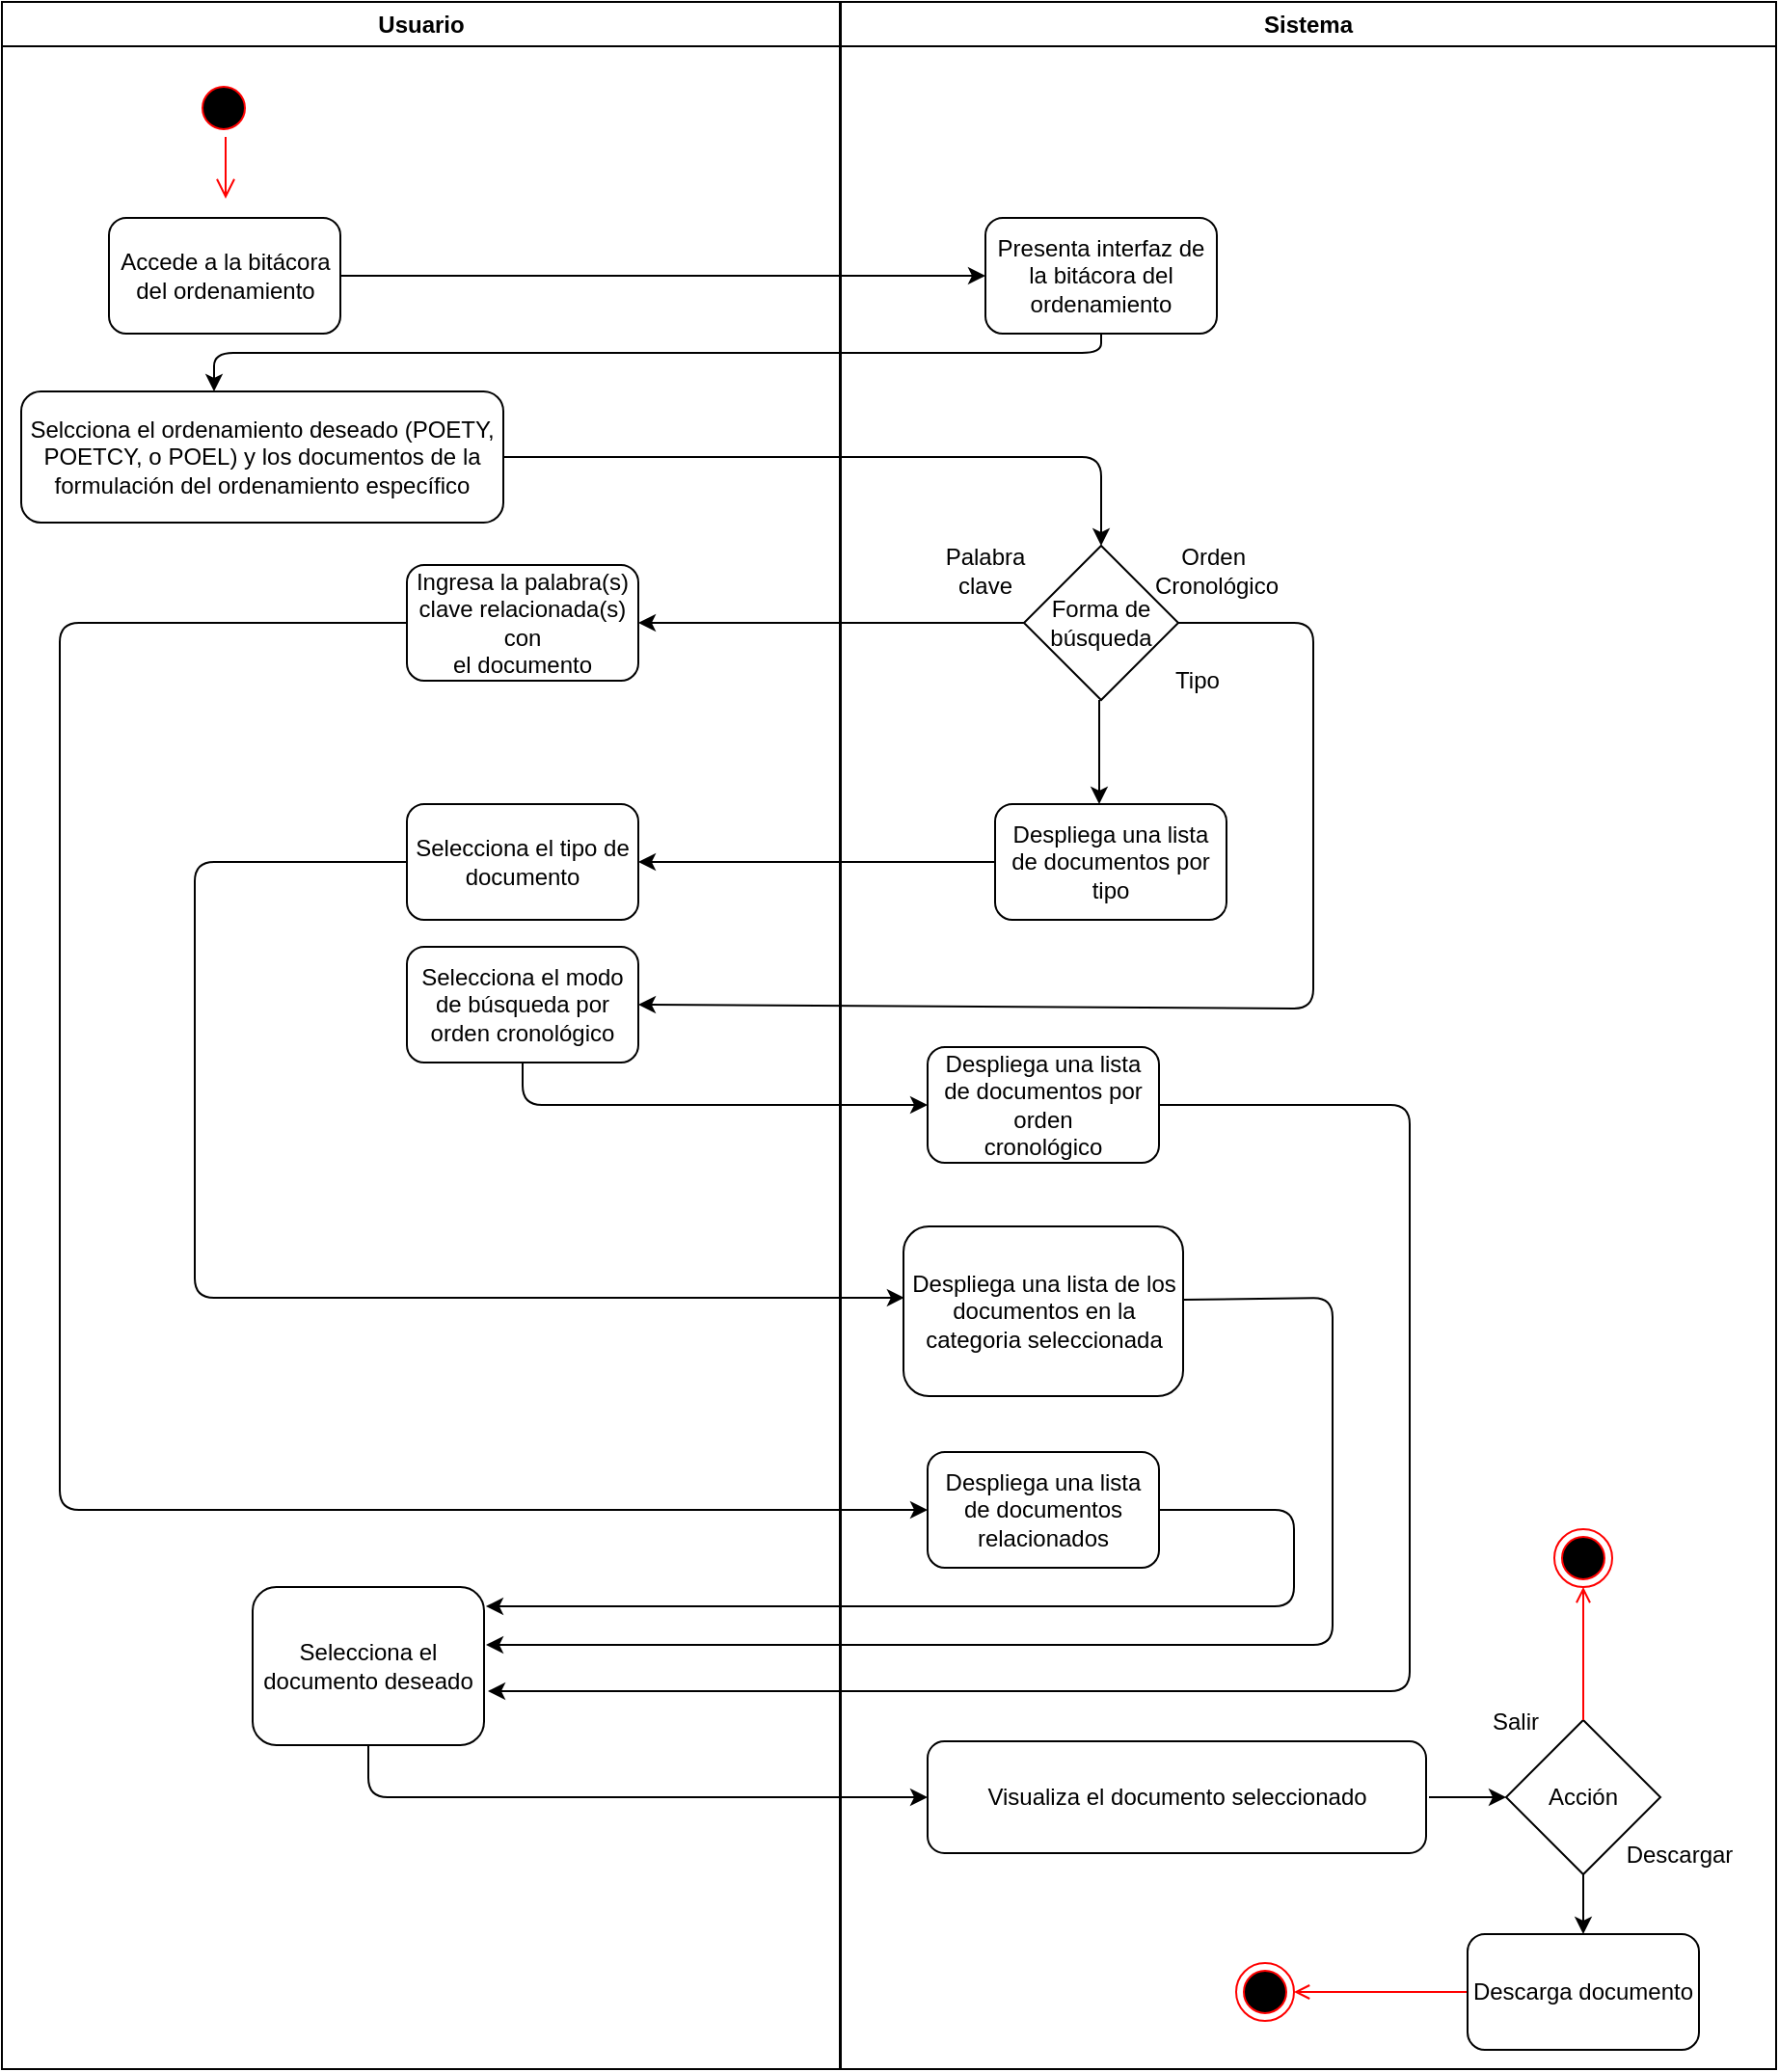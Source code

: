 <mxfile version="13.2.4" type="device"><diagram name="Page-1" id="e7e014a7-5840-1c2e-5031-d8a46d1fe8dd"><mxGraphModel dx="1422" dy="825" grid="1" gridSize="10" guides="1" tooltips="1" connect="1" arrows="1" fold="1" page="1" pageScale="1" pageWidth="1169" pageHeight="826" background="#ffffff" math="0" shadow="0"><root><mxCell id="0"/><mxCell id="1" parent="0"/><mxCell id="2" value="Usuario" style="swimlane;whiteSpace=wrap" parent="1" vertex="1"><mxGeometry x="10" y="128" width="434.5" height="1072" as="geometry"/></mxCell><mxCell id="5" value="" style="ellipse;shape=startState;fillColor=#000000;strokeColor=#ff0000;" parent="2" vertex="1"><mxGeometry x="100" y="40" width="30" height="30" as="geometry"/></mxCell><mxCell id="6" value="" style="edgeStyle=elbowEdgeStyle;elbow=horizontal;verticalAlign=bottom;endArrow=open;endSize=8;strokeColor=#FF0000;endFill=1;rounded=0" parent="2" source="5" edge="1"><mxGeometry x="100" y="40" as="geometry"><mxPoint x="116" y="102" as="targetPoint"/></mxGeometry></mxCell><mxCell id="pViixobe5hFKAj9hoj7x-42" value="Accede a la bitácora del ordenamiento" style="rounded=1;whiteSpace=wrap;html=1;" vertex="1" parent="2"><mxGeometry x="55.5" y="112" width="120" height="60" as="geometry"/></mxCell><mxCell id="pViixobe5hFKAj9hoj7x-45" value="&lt;div&gt;&lt;font style=&quot;font-size: 12px&quot;&gt;Selcciona el ordenamiento deseado (POETY,&lt;/font&gt;&lt;/div&gt;&lt;div&gt;&lt;font style=&quot;font-size: 12px&quot;&gt;&lt;font style=&quot;font-size: 12px&quot;&gt;POETCY, o POEL) y los&lt;/font&gt;&amp;nbsp;documentos de la&lt;/font&gt;&lt;/div&gt;&lt;div&gt;&lt;font style=&quot;font-size: 12px&quot;&gt;formulación del ordenamiento específico&lt;/font&gt;&lt;/div&gt;" style="rounded=1;whiteSpace=wrap;html=1;" vertex="1" parent="2"><mxGeometry x="10" y="202" width="250" height="68" as="geometry"/></mxCell><mxCell id="pViixobe5hFKAj9hoj7x-53" value="&lt;div&gt;Ingresa la palabra(s) clave relacionada(s) con&lt;/div&gt;&lt;div&gt;el documento&lt;/div&gt;" style="rounded=1;whiteSpace=wrap;html=1;" vertex="1" parent="2"><mxGeometry x="210" y="292" width="120" height="60" as="geometry"/></mxCell><mxCell id="pViixobe5hFKAj9hoj7x-59" value="Selecciona el tipo de documento" style="rounded=1;whiteSpace=wrap;html=1;" vertex="1" parent="2"><mxGeometry x="210" y="416" width="120" height="60" as="geometry"/></mxCell><mxCell id="pViixobe5hFKAj9hoj7x-63" value="Selecciona el modo de búsqueda por orden cronológico" style="rounded=1;whiteSpace=wrap;html=1;" vertex="1" parent="2"><mxGeometry x="210" y="490" width="120" height="60" as="geometry"/></mxCell><mxCell id="pViixobe5hFKAj9hoj7x-73" value="Selecciona el documento deseado" style="rounded=1;whiteSpace=wrap;html=1;" vertex="1" parent="2"><mxGeometry x="130" y="822" width="120" height="82" as="geometry"/></mxCell><mxCell id="4" value="Sistema" style="swimlane;whiteSpace=wrap;startSize=23;" parent="1" vertex="1"><mxGeometry x="445" y="128" width="485" height="1072" as="geometry"/></mxCell><mxCell id="38" value="" style="ellipse;shape=endState;fillColor=#000000;strokeColor=#ff0000" parent="4" vertex="1"><mxGeometry x="205" y="1017" width="30" height="30" as="geometry"/></mxCell><mxCell id="39" value="" style="endArrow=open;strokeColor=#FF0000;endFill=1;rounded=0;exitX=0;exitY=0.5;exitDx=0;exitDy=0;" parent="4" source="pViixobe5hFKAj9hoj7x-87" target="38" edge="1"><mxGeometry relative="1" as="geometry"><mxPoint x="275" y="1102" as="sourcePoint"/></mxGeometry></mxCell><mxCell id="pViixobe5hFKAj9hoj7x-43" value="Presenta interfaz de la bitácora del ordenamiento" style="rounded=1;whiteSpace=wrap;html=1;" vertex="1" parent="4"><mxGeometry x="75" y="112" width="120" height="60" as="geometry"/></mxCell><mxCell id="pViixobe5hFKAj9hoj7x-47" value="Forma de búsqueda" style="rhombus;whiteSpace=wrap;html=1;" vertex="1" parent="4"><mxGeometry x="95" y="282" width="80" height="80" as="geometry"/></mxCell><mxCell id="pViixobe5hFKAj9hoj7x-49" value="Palabra clave" style="text;html=1;strokeColor=none;fillColor=none;align=center;verticalAlign=middle;whiteSpace=wrap;rounded=0;" vertex="1" parent="4"><mxGeometry x="55" y="285" width="40" height="20" as="geometry"/></mxCell><mxCell id="pViixobe5hFKAj9hoj7x-50" value="Orden&amp;nbsp;&lt;br&gt;Cronológico" style="text;html=1;strokeColor=none;fillColor=none;align=center;verticalAlign=middle;whiteSpace=wrap;rounded=0;" vertex="1" parent="4"><mxGeometry x="175" y="285" width="40" height="20" as="geometry"/></mxCell><mxCell id="pViixobe5hFKAj9hoj7x-51" value="Tipo" style="text;html=1;strokeColor=none;fillColor=none;align=center;verticalAlign=middle;whiteSpace=wrap;rounded=0;" vertex="1" parent="4"><mxGeometry x="165" y="342" width="40" height="20" as="geometry"/></mxCell><mxCell id="pViixobe5hFKAj9hoj7x-55" value="&lt;div&gt;Visualiza el&amp;nbsp;&lt;span&gt;documento selecc&lt;/span&gt;&lt;span&gt;ionado&lt;/span&gt;&lt;/div&gt;" style="rounded=1;whiteSpace=wrap;html=1;" vertex="1" parent="4"><mxGeometry x="45" y="902" width="258.5" height="58" as="geometry"/></mxCell><mxCell id="pViixobe5hFKAj9hoj7x-56" value="&lt;div&gt;Despliega una lista de documentos por tipo&lt;/div&gt;" style="rounded=1;whiteSpace=wrap;html=1;" vertex="1" parent="4"><mxGeometry x="80" y="416" width="120" height="60" as="geometry"/></mxCell><mxCell id="pViixobe5hFKAj9hoj7x-54" value="" style="endArrow=classic;html=1;entryX=0.45;entryY=0;entryDx=0;entryDy=0;entryPerimeter=0;" edge="1" parent="4" target="pViixobe5hFKAj9hoj7x-56"><mxGeometry width="50" height="50" relative="1" as="geometry"><mxPoint x="134" y="362" as="sourcePoint"/><mxPoint x="139" y="418" as="targetPoint"/></mxGeometry></mxCell><mxCell id="pViixobe5hFKAj9hoj7x-65" value="&lt;div&gt;Despliega una lista de documentos por orden&lt;/div&gt;&lt;div&gt;cronológico&lt;/div&gt;" style="rounded=1;whiteSpace=wrap;html=1;" vertex="1" parent="4"><mxGeometry x="45" y="542" width="120" height="60" as="geometry"/></mxCell><mxCell id="pViixobe5hFKAj9hoj7x-66" value="D&lt;span&gt;espliega una lista de los documentos en la&lt;/span&gt;&lt;div&gt;categoria seleccionada&lt;/div&gt;" style="rounded=1;whiteSpace=wrap;html=1;" vertex="1" parent="4"><mxGeometry x="32.5" y="635" width="145" height="88" as="geometry"/></mxCell><mxCell id="pViixobe5hFKAj9hoj7x-64" value="&lt;div&gt;Despliega una lista de documentos relaciona&lt;span&gt;dos&lt;/span&gt;&lt;/div&gt;" style="rounded=1;whiteSpace=wrap;html=1;" vertex="1" parent="4"><mxGeometry x="45" y="752" width="120" height="60" as="geometry"/></mxCell><mxCell id="pViixobe5hFKAj9hoj7x-79" value="Acción" style="rhombus;whiteSpace=wrap;html=1;" vertex="1" parent="4"><mxGeometry x="345" y="891" width="80" height="80" as="geometry"/></mxCell><mxCell id="pViixobe5hFKAj9hoj7x-81" value="" style="ellipse;shape=endState;fillColor=#000000;strokeColor=#ff0000" vertex="1" parent="4"><mxGeometry x="370" y="792" width="30" height="30" as="geometry"/></mxCell><mxCell id="pViixobe5hFKAj9hoj7x-82" value="" style="endArrow=open;strokeColor=#FF0000;endFill=1;rounded=0;entryX=0.5;entryY=1;entryDx=0;entryDy=0;" edge="1" parent="4" source="pViixobe5hFKAj9hoj7x-79" target="pViixobe5hFKAj9hoj7x-81"><mxGeometry relative="1" as="geometry"><mxPoint x="285" y="1112" as="sourcePoint"/><mxPoint x="535.212" y="1154.489" as="targetPoint"/></mxGeometry></mxCell><mxCell id="pViixobe5hFKAj9hoj7x-83" value="Salir" style="text;html=1;strokeColor=none;fillColor=none;align=center;verticalAlign=middle;whiteSpace=wrap;rounded=0;" vertex="1" parent="4"><mxGeometry x="330" y="882" width="40" height="20" as="geometry"/></mxCell><mxCell id="pViixobe5hFKAj9hoj7x-84" value="Descargar" style="text;html=1;strokeColor=none;fillColor=none;align=center;verticalAlign=middle;whiteSpace=wrap;rounded=0;" vertex="1" parent="4"><mxGeometry x="415" y="951" width="40" height="20" as="geometry"/></mxCell><mxCell id="pViixobe5hFKAj9hoj7x-87" value="Descarga documento" style="rounded=1;whiteSpace=wrap;html=1;" vertex="1" parent="4"><mxGeometry x="325" y="1002" width="120" height="60" as="geometry"/></mxCell><mxCell id="pViixobe5hFKAj9hoj7x-89" value="" style="endArrow=classic;html=1;exitX=0.5;exitY=1;exitDx=0;exitDy=0;" edge="1" parent="4" source="pViixobe5hFKAj9hoj7x-79" target="pViixobe5hFKAj9hoj7x-87"><mxGeometry width="50" height="50" relative="1" as="geometry"><mxPoint x="-45" y="1122" as="sourcePoint"/><mxPoint x="5" y="1072" as="targetPoint"/></mxGeometry></mxCell><mxCell id="pViixobe5hFKAj9hoj7x-44" value="" style="endArrow=classic;html=1;exitX=1;exitY=0.5;exitDx=0;exitDy=0;" edge="1" parent="1" source="pViixobe5hFKAj9hoj7x-42" target="pViixobe5hFKAj9hoj7x-43"><mxGeometry width="50" height="50" relative="1" as="geometry"><mxPoint x="560" y="450" as="sourcePoint"/><mxPoint x="610" y="400" as="targetPoint"/></mxGeometry></mxCell><mxCell id="pViixobe5hFKAj9hoj7x-46" value="" style="endArrow=classic;html=1;exitX=0.5;exitY=1;exitDx=0;exitDy=0;" edge="1" parent="1" source="pViixobe5hFKAj9hoj7x-43"><mxGeometry width="50" height="50" relative="1" as="geometry"><mxPoint x="560" y="450" as="sourcePoint"/><mxPoint x="120" y="330" as="targetPoint"/><Array as="points"><mxPoint x="580" y="310"/><mxPoint x="120" y="310"/></Array></mxGeometry></mxCell><mxCell id="pViixobe5hFKAj9hoj7x-48" value="" style="endArrow=classic;html=1;exitX=1;exitY=0.5;exitDx=0;exitDy=0;entryX=0.5;entryY=0;entryDx=0;entryDy=0;" edge="1" parent="1" source="pViixobe5hFKAj9hoj7x-45" target="pViixobe5hFKAj9hoj7x-47"><mxGeometry width="50" height="50" relative="1" as="geometry"><mxPoint x="560" y="450" as="sourcePoint"/><mxPoint x="740" y="364" as="targetPoint"/><Array as="points"><mxPoint x="580" y="364"/></Array></mxGeometry></mxCell><mxCell id="pViixobe5hFKAj9hoj7x-52" value="" style="endArrow=classic;html=1;exitX=0;exitY=0.5;exitDx=0;exitDy=0;" edge="1" parent="1" source="pViixobe5hFKAj9hoj7x-47" target="pViixobe5hFKAj9hoj7x-53"><mxGeometry width="50" height="50" relative="1" as="geometry"><mxPoint x="460" y="450" as="sourcePoint"/><mxPoint x="340" y="430" as="targetPoint"/></mxGeometry></mxCell><mxCell id="pViixobe5hFKAj9hoj7x-60" value="" style="endArrow=classic;html=1;exitX=0;exitY=0.5;exitDx=0;exitDy=0;entryX=1;entryY=0.5;entryDx=0;entryDy=0;" edge="1" parent="1" source="pViixobe5hFKAj9hoj7x-56" target="pViixobe5hFKAj9hoj7x-59"><mxGeometry width="50" height="50" relative="1" as="geometry"><mxPoint x="400" y="770" as="sourcePoint"/><mxPoint x="450" y="720" as="targetPoint"/></mxGeometry></mxCell><mxCell id="pViixobe5hFKAj9hoj7x-62" value="" style="endArrow=classic;html=1;exitX=1;exitY=0.5;exitDx=0;exitDy=0;entryX=1;entryY=0.5;entryDx=0;entryDy=0;" edge="1" parent="1" source="pViixobe5hFKAj9hoj7x-47" target="pViixobe5hFKAj9hoj7x-63"><mxGeometry width="50" height="50" relative="1" as="geometry"><mxPoint x="760" y="460" as="sourcePoint"/><mxPoint x="340" y="640" as="targetPoint"/><Array as="points"><mxPoint x="690" y="450"/><mxPoint x="690" y="650"/></Array></mxGeometry></mxCell><mxCell id="pViixobe5hFKAj9hoj7x-67" value="" style="endArrow=classic;html=1;exitX=0;exitY=0.5;exitDx=0;exitDy=0;entryX=0;entryY=0.5;entryDx=0;entryDy=0;" edge="1" parent="1" source="pViixobe5hFKAj9hoj7x-53" target="pViixobe5hFKAj9hoj7x-64"><mxGeometry width="50" height="50" relative="1" as="geometry"><mxPoint x="90" y="480" as="sourcePoint"/><mxPoint x="190" y="970" as="targetPoint"/><Array as="points"><mxPoint x="40" y="450"/><mxPoint x="40" y="910"/></Array></mxGeometry></mxCell><mxCell id="pViixobe5hFKAj9hoj7x-69" value="" style="endArrow=classic;html=1;exitX=0;exitY=0.5;exitDx=0;exitDy=0;entryX=0.003;entryY=0.42;entryDx=0;entryDy=0;entryPerimeter=0;" edge="1" parent="1" source="pViixobe5hFKAj9hoj7x-59" target="pViixobe5hFKAj9hoj7x-66"><mxGeometry width="50" height="50" relative="1" as="geometry"><mxPoint x="110" y="570" as="sourcePoint"/><mxPoint x="110" y="1010" as="targetPoint"/><Array as="points"><mxPoint x="110" y="574"/><mxPoint x="110" y="800"/></Array></mxGeometry></mxCell><mxCell id="pViixobe5hFKAj9hoj7x-70" value="" style="endArrow=classic;html=1;exitX=0.5;exitY=1;exitDx=0;exitDy=0;" edge="1" parent="1" source="pViixobe5hFKAj9hoj7x-63"><mxGeometry width="50" height="50" relative="1" as="geometry"><mxPoint x="70" y="700" as="sourcePoint"/><mxPoint x="490" y="700" as="targetPoint"/><Array as="points"><mxPoint x="280" y="700"/></Array></mxGeometry></mxCell><mxCell id="pViixobe5hFKAj9hoj7x-77" value="" style="endArrow=classic;html=1;exitX=1;exitY=0.5;exitDx=0;exitDy=0;entryX=1.008;entryY=0.122;entryDx=0;entryDy=0;entryPerimeter=0;" edge="1" parent="1" source="pViixobe5hFKAj9hoj7x-64" target="pViixobe5hFKAj9hoj7x-73"><mxGeometry width="50" height="50" relative="1" as="geometry"><mxPoint x="650" y="910" as="sourcePoint"/><mxPoint x="261" y="980" as="targetPoint"/><Array as="points"><mxPoint x="680" y="910"/><mxPoint x="680" y="960"/></Array></mxGeometry></mxCell><mxCell id="pViixobe5hFKAj9hoj7x-76" value="" style="endArrow=classic;html=1;exitX=1.003;exitY=0.432;exitDx=0;exitDy=0;exitPerimeter=0;" edge="1" parent="1" source="pViixobe5hFKAj9hoj7x-66"><mxGeometry width="50" height="50" relative="1" as="geometry"><mxPoint x="645" y="813" as="sourcePoint"/><mxPoint x="261" y="980" as="targetPoint"/><Array as="points"><mxPoint x="700" y="800"/><mxPoint x="700" y="980"/></Array></mxGeometry></mxCell><mxCell id="pViixobe5hFKAj9hoj7x-75" value="" style="endArrow=classic;html=1;exitX=1;exitY=0.5;exitDx=0;exitDy=0;" edge="1" parent="1" source="pViixobe5hFKAj9hoj7x-65"><mxGeometry width="50" height="50" relative="1" as="geometry"><mxPoint x="750" y="700" as="sourcePoint"/><mxPoint x="262" y="1004" as="targetPoint"/><Array as="points"><mxPoint x="650" y="700"/><mxPoint x="740" y="700"/><mxPoint x="740" y="1004"/></Array></mxGeometry></mxCell><mxCell id="pViixobe5hFKAj9hoj7x-78" value="" style="endArrow=classic;html=1;entryX=0;entryY=0.5;entryDx=0;entryDy=0;" edge="1" parent="1" source="pViixobe5hFKAj9hoj7x-73" target="pViixobe5hFKAj9hoj7x-55"><mxGeometry width="50" height="50" relative="1" as="geometry"><mxPoint x="-100" y="1059" as="sourcePoint"/><mxPoint x="305" y="1060" as="targetPoint"/><Array as="points"><mxPoint x="200" y="1059"/></Array></mxGeometry></mxCell><mxCell id="pViixobe5hFKAj9hoj7x-80" value="" style="endArrow=classic;html=1;entryX=0;entryY=0.5;entryDx=0;entryDy=0;" edge="1" parent="1" target="pViixobe5hFKAj9hoj7x-79"><mxGeometry width="50" height="50" relative="1" as="geometry"><mxPoint x="750" y="1059" as="sourcePoint"/><mxPoint x="450" y="1010" as="targetPoint"/></mxGeometry></mxCell></root></mxGraphModel></diagram></mxfile>